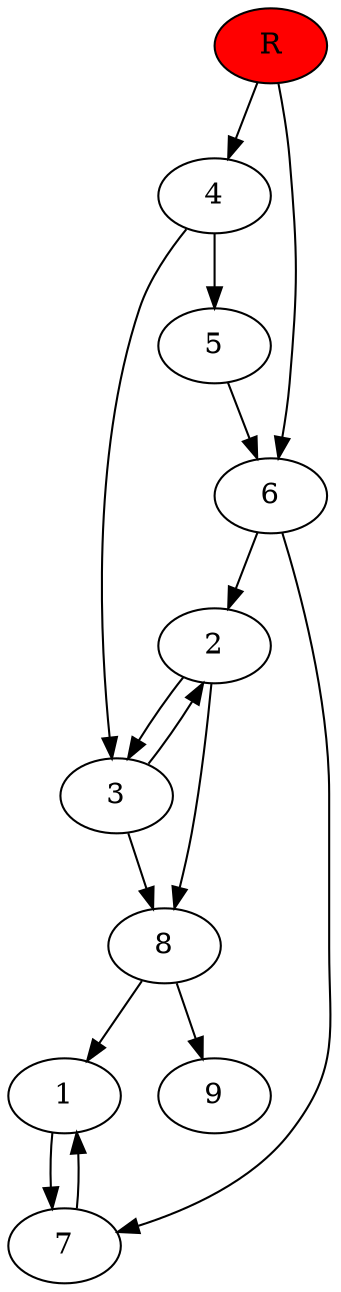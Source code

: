 digraph prb40220 {
	1
	2
	3
	4
	5
	6
	7
	8
	R [fillcolor="#ff0000" style=filled]
	1 -> 7
	2 -> 3
	2 -> 8
	3 -> 2
	3 -> 8
	4 -> 3
	4 -> 5
	5 -> 6
	6 -> 2
	6 -> 7
	7 -> 1
	8 -> 1
	8 -> 9
	R -> 4
	R -> 6
}
